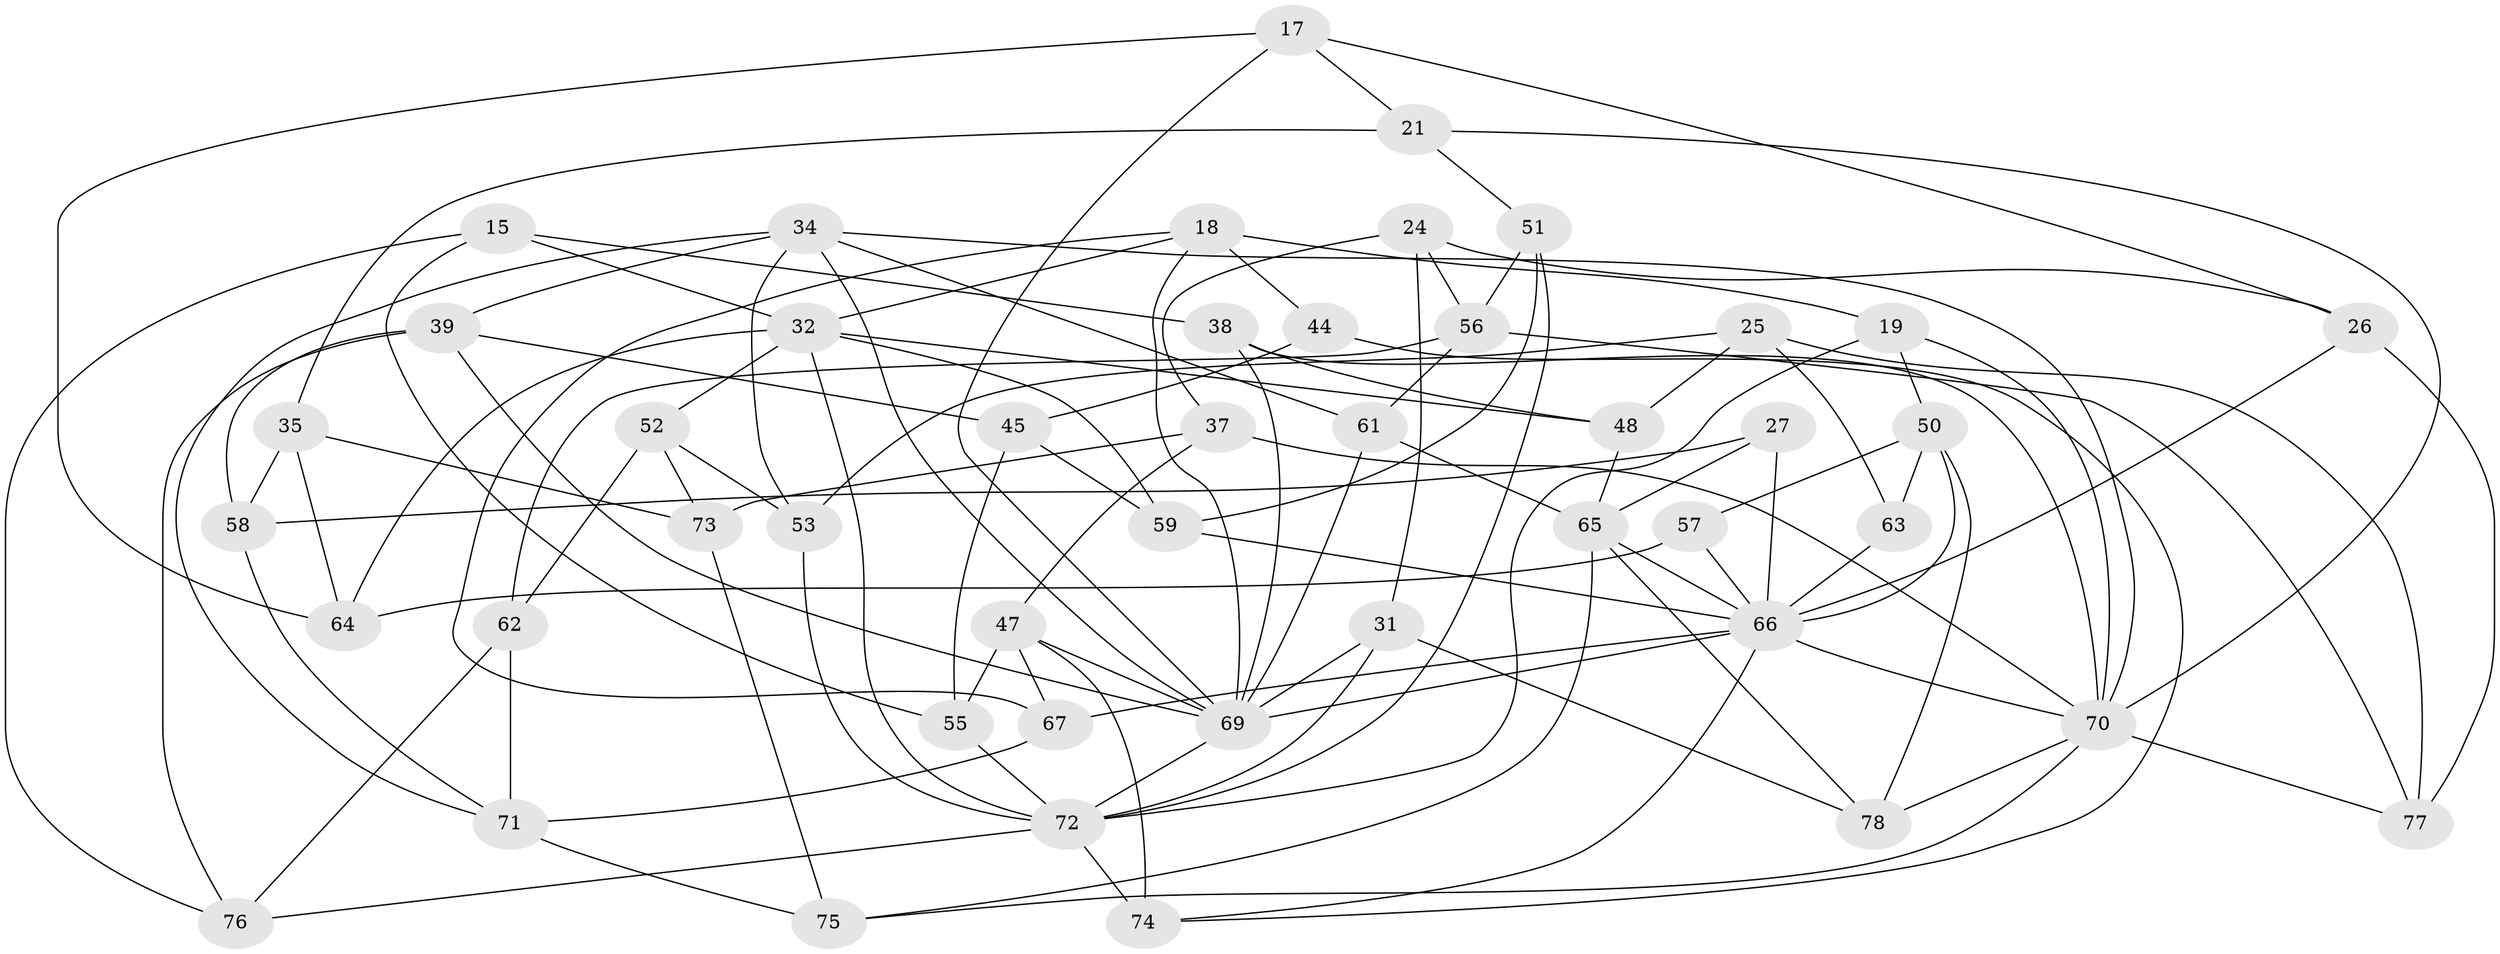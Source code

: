 // original degree distribution, {4: 1.0}
// Generated by graph-tools (version 1.1) at 2025/03/03/04/25 22:03:00]
// undirected, 46 vertices, 108 edges
graph export_dot {
graph [start="1"]
  node [color=gray90,style=filled];
  15;
  17;
  18 [super="+1"];
  19;
  21;
  24;
  25;
  26;
  27;
  31;
  32 [super="+3"];
  34 [super="+33"];
  35;
  37;
  38;
  39 [super="+30"];
  44;
  45;
  47 [super="+41"];
  48;
  50 [super="+43"];
  51;
  52;
  53;
  55;
  56 [super="+12"];
  57;
  58;
  59;
  61;
  62 [super="+40"];
  63;
  64 [super="+54"];
  65 [super="+42"];
  66 [super="+9+36+60"];
  67;
  69 [super="+46"];
  70 [super="+49"];
  71 [super="+68"];
  72 [super="+4+22+6"];
  73;
  74 [super="+16"];
  75;
  76;
  77;
  78 [super="+20"];
  15 -- 55;
  15 -- 38;
  15 -- 76;
  15 -- 32;
  17 -- 26;
  17 -- 64;
  17 -- 21;
  17 -- 69;
  18 -- 44 [weight=2];
  18 -- 67;
  18 -- 19;
  18 -- 69;
  18 -- 32;
  19 -- 50;
  19 -- 72;
  19 -- 70;
  21 -- 35;
  21 -- 51;
  21 -- 70;
  24 -- 37;
  24 -- 26;
  24 -- 31;
  24 -- 56;
  25 -- 63;
  25 -- 77;
  25 -- 53;
  25 -- 48;
  26 -- 77;
  26 -- 66;
  27 -- 58;
  27 -- 66;
  27 -- 65 [weight=2];
  31 -- 78;
  31 -- 72;
  31 -- 69;
  32 -- 64 [weight=2];
  32 -- 48;
  32 -- 52;
  32 -- 59;
  32 -- 72;
  34 -- 61;
  34 -- 71;
  34 -- 69;
  34 -- 70 [weight=2];
  34 -- 39 [weight=2];
  34 -- 53;
  35 -- 58;
  35 -- 73;
  35 -- 64;
  37 -- 73;
  37 -- 47;
  37 -- 70;
  38 -- 48;
  38 -- 70;
  38 -- 69;
  39 -- 58;
  39 -- 76;
  39 -- 45;
  39 -- 69;
  44 -- 45;
  44 -- 74;
  45 -- 59;
  45 -- 55;
  47 -- 74 [weight=2];
  47 -- 67;
  47 -- 55;
  47 -- 69;
  48 -- 65;
  50 -- 63 [weight=2];
  50 -- 57;
  50 -- 66;
  50 -- 78;
  51 -- 59;
  51 -- 72;
  51 -- 56;
  52 -- 62;
  52 -- 73;
  52 -- 53;
  53 -- 72;
  55 -- 72;
  56 -- 77;
  56 -- 62 [weight=2];
  56 -- 61;
  57 -- 64 [weight=2];
  57 -- 66;
  58 -- 71;
  59 -- 66;
  61 -- 65;
  61 -- 69;
  62 -- 76;
  62 -- 71 [weight=2];
  63 -- 66;
  65 -- 75;
  65 -- 78 [weight=2];
  65 -- 66;
  66 -- 67;
  66 -- 69 [weight=3];
  66 -- 70 [weight=2];
  66 -- 74;
  67 -- 71;
  69 -- 72;
  70 -- 75;
  70 -- 77;
  70 -- 78 [weight=2];
  71 -- 75;
  72 -- 74 [weight=2];
  72 -- 76;
  73 -- 75;
}

